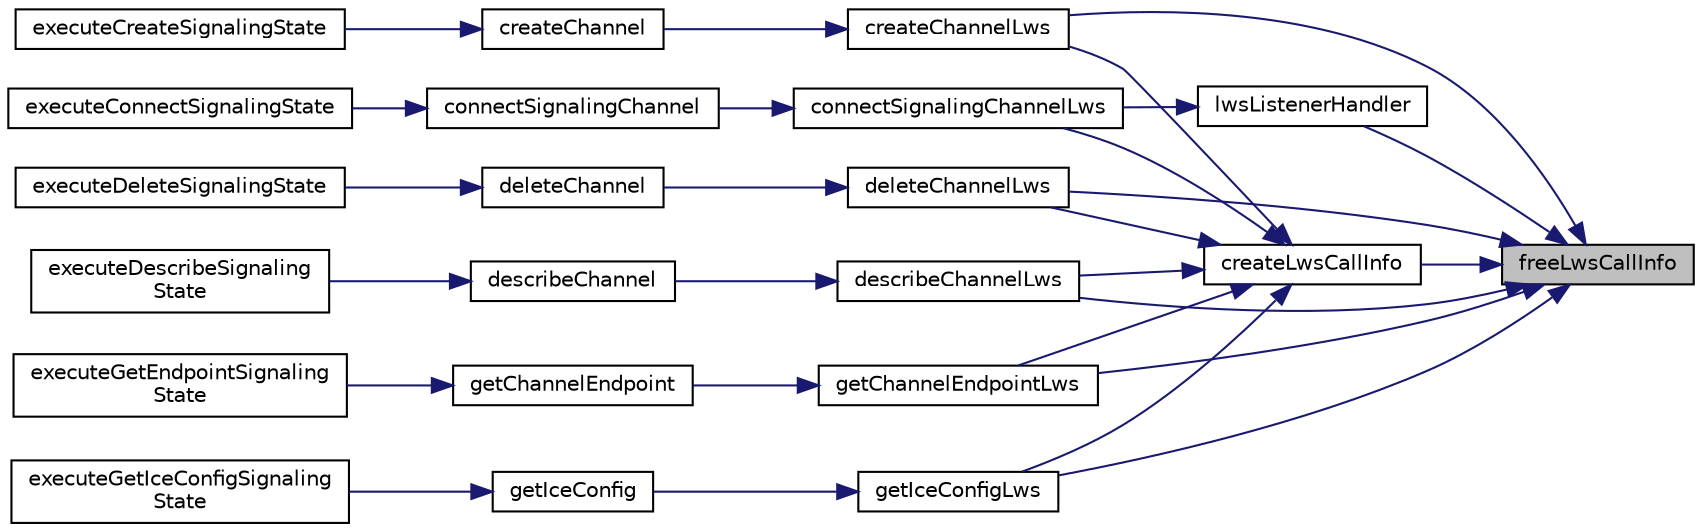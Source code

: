 digraph "freeLwsCallInfo"
{
 // LATEX_PDF_SIZE
  edge [fontname="Helvetica",fontsize="10",labelfontname="Helvetica",labelfontsize="10"];
  node [fontname="Helvetica",fontsize="10",shape=record];
  rankdir="RL";
  Node1 [label="freeLwsCallInfo",height=0.2,width=0.4,color="black", fillcolor="grey75", style="filled", fontcolor="black",tooltip=" "];
  Node1 -> Node2 [dir="back",color="midnightblue",fontsize="10",style="solid",fontname="Helvetica"];
  Node2 [label="createChannelLws",height=0.2,width=0.4,color="black", fillcolor="white", style="filled",URL="$LwsApiCalls_8h.html#a54893a1b3159194b87bffce1dc81f667",tooltip=" "];
  Node2 -> Node3 [dir="back",color="midnightblue",fontsize="10",style="solid",fontname="Helvetica"];
  Node3 [label="createChannel",height=0.2,width=0.4,color="black", fillcolor="white", style="filled",URL="$Signaling_8h.html#a6015410f4f76b055dd29dea57197f98d",tooltip=" "];
  Node3 -> Node4 [dir="back",color="midnightblue",fontsize="10",style="solid",fontname="Helvetica"];
  Node4 [label="executeCreateSignalingState",height=0.2,width=0.4,color="black", fillcolor="white", style="filled",URL="$StateMachine_8h.html#a875746ad5aa6b08d513e515d408c6714",tooltip=" "];
  Node1 -> Node5 [dir="back",color="midnightblue",fontsize="10",style="solid",fontname="Helvetica"];
  Node5 [label="createLwsCallInfo",height=0.2,width=0.4,color="black", fillcolor="white", style="filled",URL="$LwsApiCalls_8h.html#a6e238df1b674114cfa91bf8b7f2fe345",tooltip=" "];
  Node5 -> Node6 [dir="back",color="midnightblue",fontsize="10",style="solid",fontname="Helvetica"];
  Node6 [label="connectSignalingChannelLws",height=0.2,width=0.4,color="black", fillcolor="white", style="filled",URL="$LwsApiCalls_8h.html#a2ac258834937856ede462e972c15869f",tooltip=" "];
  Node6 -> Node7 [dir="back",color="midnightblue",fontsize="10",style="solid",fontname="Helvetica"];
  Node7 [label="connectSignalingChannel",height=0.2,width=0.4,color="black", fillcolor="white", style="filled",URL="$Signaling_8h.html#a7bbc824772aa5da9ae0f0d32072624a5",tooltip=" "];
  Node7 -> Node8 [dir="back",color="midnightblue",fontsize="10",style="solid",fontname="Helvetica"];
  Node8 [label="executeConnectSignalingState",height=0.2,width=0.4,color="black", fillcolor="white", style="filled",URL="$StateMachine_8h.html#ad61b483e90502a439e3c52e6bdf1b760",tooltip=" "];
  Node5 -> Node2 [dir="back",color="midnightblue",fontsize="10",style="solid",fontname="Helvetica"];
  Node5 -> Node9 [dir="back",color="midnightblue",fontsize="10",style="solid",fontname="Helvetica"];
  Node9 [label="deleteChannelLws",height=0.2,width=0.4,color="black", fillcolor="white", style="filled",URL="$LwsApiCalls_8h.html#a3389cab55ec0140e12d28d5174823525",tooltip=" "];
  Node9 -> Node10 [dir="back",color="midnightblue",fontsize="10",style="solid",fontname="Helvetica"];
  Node10 [label="deleteChannel",height=0.2,width=0.4,color="black", fillcolor="white", style="filled",URL="$Signaling_8h.html#a8e737f9e23a9d0be4a2280e6114bd6fc",tooltip=" "];
  Node10 -> Node11 [dir="back",color="midnightblue",fontsize="10",style="solid",fontname="Helvetica"];
  Node11 [label="executeDeleteSignalingState",height=0.2,width=0.4,color="black", fillcolor="white", style="filled",URL="$StateMachine_8h.html#aa9f061233a9fdff2c0f1180ac06a1e8b",tooltip=" "];
  Node5 -> Node12 [dir="back",color="midnightblue",fontsize="10",style="solid",fontname="Helvetica"];
  Node12 [label="describeChannelLws",height=0.2,width=0.4,color="black", fillcolor="white", style="filled",URL="$LwsApiCalls_8h.html#a43ec97f014828e5f79d1cae0587f69f6",tooltip=" "];
  Node12 -> Node13 [dir="back",color="midnightblue",fontsize="10",style="solid",fontname="Helvetica"];
  Node13 [label="describeChannel",height=0.2,width=0.4,color="black", fillcolor="white", style="filled",URL="$Signaling_8h.html#a5c9505459dce404c6fd56594ed4955af",tooltip=" "];
  Node13 -> Node14 [dir="back",color="midnightblue",fontsize="10",style="solid",fontname="Helvetica"];
  Node14 [label="executeDescribeSignaling\lState",height=0.2,width=0.4,color="black", fillcolor="white", style="filled",URL="$StateMachine_8h.html#aa3955d8438eb40773c390af393d62804",tooltip=" "];
  Node5 -> Node15 [dir="back",color="midnightblue",fontsize="10",style="solid",fontname="Helvetica"];
  Node15 [label="getChannelEndpointLws",height=0.2,width=0.4,color="black", fillcolor="white", style="filled",URL="$LwsApiCalls_8h.html#ad635a63676045871ee8a4c465322177b",tooltip=" "];
  Node15 -> Node16 [dir="back",color="midnightblue",fontsize="10",style="solid",fontname="Helvetica"];
  Node16 [label="getChannelEndpoint",height=0.2,width=0.4,color="black", fillcolor="white", style="filled",URL="$Signaling_8h.html#aeea4baac0cb6a69458d279ca14b7703f",tooltip=" "];
  Node16 -> Node17 [dir="back",color="midnightblue",fontsize="10",style="solid",fontname="Helvetica"];
  Node17 [label="executeGetEndpointSignaling\lState",height=0.2,width=0.4,color="black", fillcolor="white", style="filled",URL="$StateMachine_8h.html#a1596133c7ff3e462b7f813a775f4de0e",tooltip=" "];
  Node5 -> Node18 [dir="back",color="midnightblue",fontsize="10",style="solid",fontname="Helvetica"];
  Node18 [label="getIceConfigLws",height=0.2,width=0.4,color="black", fillcolor="white", style="filled",URL="$LwsApiCalls_8h.html#a16c0379ca9a49b7c11c2a15fe5138b0d",tooltip=" "];
  Node18 -> Node19 [dir="back",color="midnightblue",fontsize="10",style="solid",fontname="Helvetica"];
  Node19 [label="getIceConfig",height=0.2,width=0.4,color="black", fillcolor="white", style="filled",URL="$Signaling_8h.html#a25382756fb65415fa80250a38b377f21",tooltip=" "];
  Node19 -> Node20 [dir="back",color="midnightblue",fontsize="10",style="solid",fontname="Helvetica"];
  Node20 [label="executeGetIceConfigSignaling\lState",height=0.2,width=0.4,color="black", fillcolor="white", style="filled",URL="$StateMachine_8h.html#a4912a88bfde8b1b02b9885937534b083",tooltip=" "];
  Node1 -> Node9 [dir="back",color="midnightblue",fontsize="10",style="solid",fontname="Helvetica"];
  Node1 -> Node12 [dir="back",color="midnightblue",fontsize="10",style="solid",fontname="Helvetica"];
  Node1 -> Node15 [dir="back",color="midnightblue",fontsize="10",style="solid",fontname="Helvetica"];
  Node1 -> Node18 [dir="back",color="midnightblue",fontsize="10",style="solid",fontname="Helvetica"];
  Node1 -> Node21 [dir="back",color="midnightblue",fontsize="10",style="solid",fontname="Helvetica"];
  Node21 [label="lwsListenerHandler",height=0.2,width=0.4,color="black", fillcolor="white", style="filled",URL="$LwsApiCalls_8h.html#a8a4ea662d9fdecdb13e00790041e2b3e",tooltip=" "];
  Node21 -> Node6 [dir="back",color="midnightblue",fontsize="10",style="solid",fontname="Helvetica"];
}
